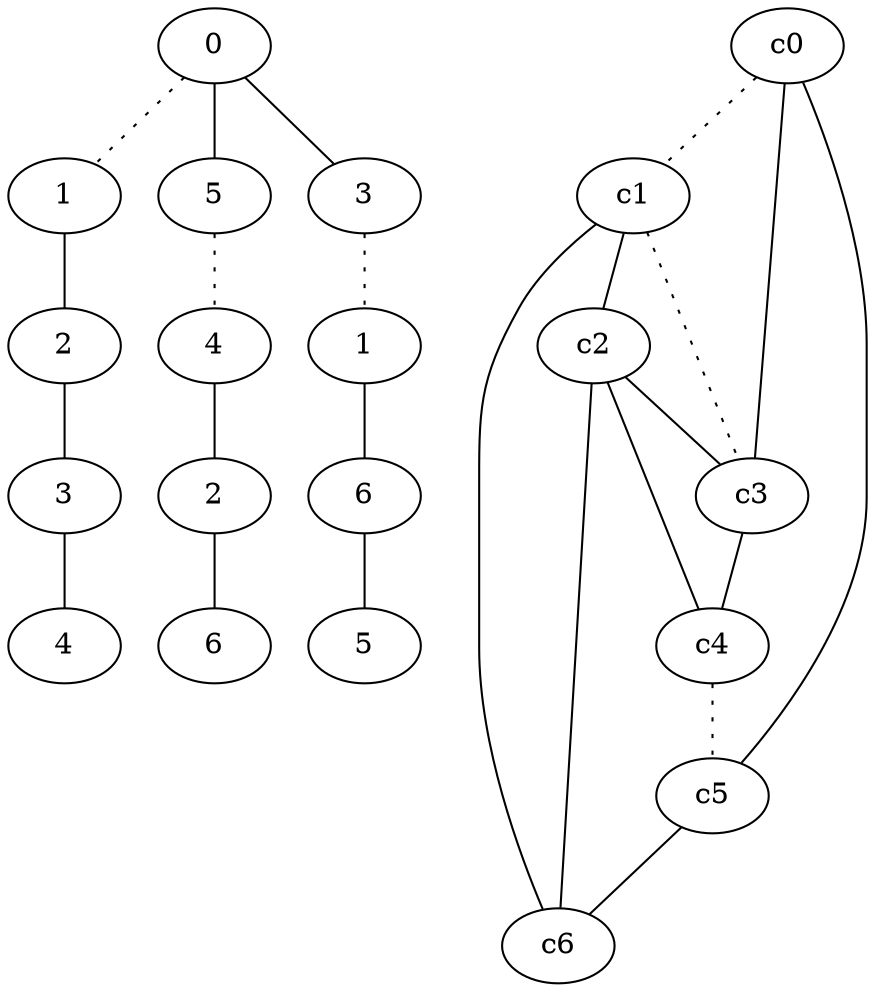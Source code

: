 graph {
a0[label=0];
a1[label=1];
a2[label=2];
a3[label=3];
a4[label=4];
a5[label=5];
a6[label=4];
a7[label=2];
a8[label=6];
a9[label=3];
a10[label=1];
a11[label=6];
a12[label=5];
a0 -- a1 [style=dotted];
a0 -- a5;
a0 -- a9;
a1 -- a2;
a2 -- a3;
a3 -- a4;
a5 -- a6 [style=dotted];
a6 -- a7;
a7 -- a8;
a9 -- a10 [style=dotted];
a10 -- a11;
a11 -- a12;
c0 -- c1 [style=dotted];
c0 -- c3;
c0 -- c5;
c1 -- c2;
c1 -- c3 [style=dotted];
c1 -- c6;
c2 -- c3;
c2 -- c4;
c2 -- c6;
c3 -- c4;
c4 -- c5 [style=dotted];
c5 -- c6;
}
